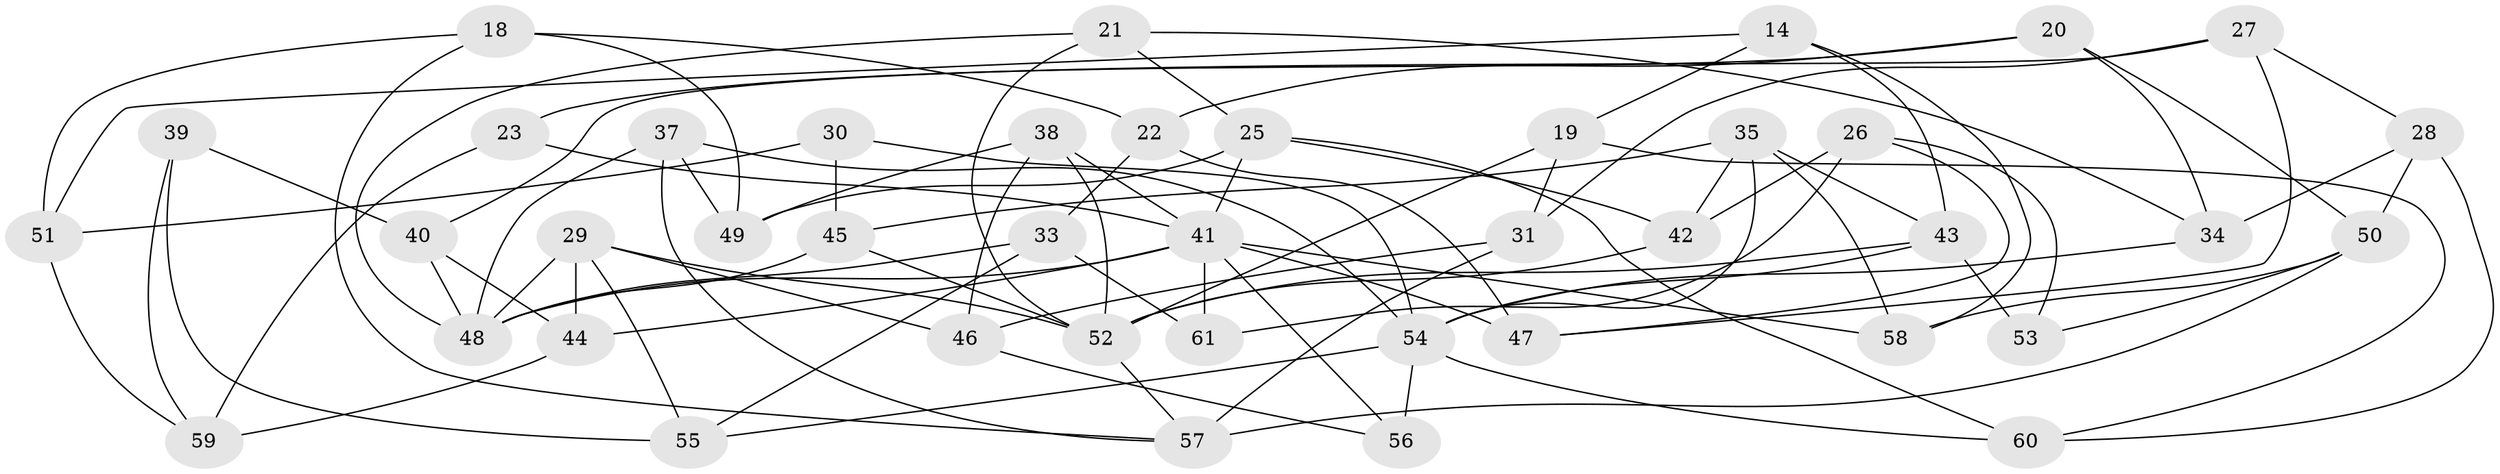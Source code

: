 // original degree distribution, {4: 1.0}
// Generated by graph-tools (version 1.1) at 2025/01/03/04/25 22:01:59]
// undirected, 42 vertices, 92 edges
graph export_dot {
graph [start="1"]
  node [color=gray90,style=filled];
  14;
  18;
  19;
  20;
  21;
  22;
  23;
  25 [super="+8"];
  26;
  27;
  28;
  29 [super="+9"];
  30;
  31;
  33;
  34;
  35 [super="+7"];
  37;
  38;
  39;
  40;
  41 [super="+12+16"];
  42;
  43 [super="+32"];
  44;
  45 [super="+17"];
  46;
  47;
  48 [super="+2+5"];
  49;
  50 [super="+4"];
  51;
  52 [super="+6+15"];
  53;
  54 [super="+36"];
  55 [super="+24"];
  56;
  57 [super="+11"];
  58;
  59;
  60;
  61;
  14 -- 51;
  14 -- 19;
  14 -- 58;
  14 -- 43;
  18 -- 22;
  18 -- 51;
  18 -- 49;
  18 -- 57;
  19 -- 60;
  19 -- 52;
  19 -- 31;
  20 -- 50;
  20 -- 34;
  20 -- 23;
  20 -- 22;
  21 -- 34;
  21 -- 25;
  21 -- 48;
  21 -- 52;
  22 -- 47;
  22 -- 33;
  23 -- 59;
  23 -- 41 [weight=2];
  25 -- 49;
  25 -- 42;
  25 -- 60;
  25 -- 41 [weight=2];
  26 -- 53;
  26 -- 61;
  26 -- 42;
  26 -- 47;
  27 -- 31;
  27 -- 40;
  27 -- 47;
  27 -- 28;
  28 -- 60;
  28 -- 34;
  28 -- 50;
  29 -- 55;
  29 -- 46;
  29 -- 48 [weight=2];
  29 -- 44;
  29 -- 52;
  30 -- 51;
  30 -- 45 [weight=2];
  30 -- 54;
  31 -- 46;
  31 -- 57;
  33 -- 61;
  33 -- 48;
  33 -- 55;
  34 -- 54;
  35 -- 43;
  35 -- 42;
  35 -- 45 [weight=2];
  35 -- 58;
  35 -- 54;
  37 -- 48;
  37 -- 49;
  37 -- 57;
  37 -- 54;
  38 -- 46;
  38 -- 49;
  38 -- 52;
  38 -- 41;
  39 -- 55 [weight=2];
  39 -- 59;
  39 -- 40;
  40 -- 44;
  40 -- 48;
  41 -- 61 [weight=2];
  41 -- 48;
  41 -- 56;
  41 -- 44;
  41 -- 58;
  41 -- 47;
  42 -- 52;
  43 -- 53 [weight=2];
  43 -- 52;
  43 -- 54;
  44 -- 59;
  45 -- 52;
  45 -- 48;
  46 -- 56;
  50 -- 57 [weight=2];
  50 -- 53;
  50 -- 58;
  51 -- 59;
  52 -- 57;
  54 -- 56 [weight=2];
  54 -- 55 [weight=2];
  54 -- 60;
}
